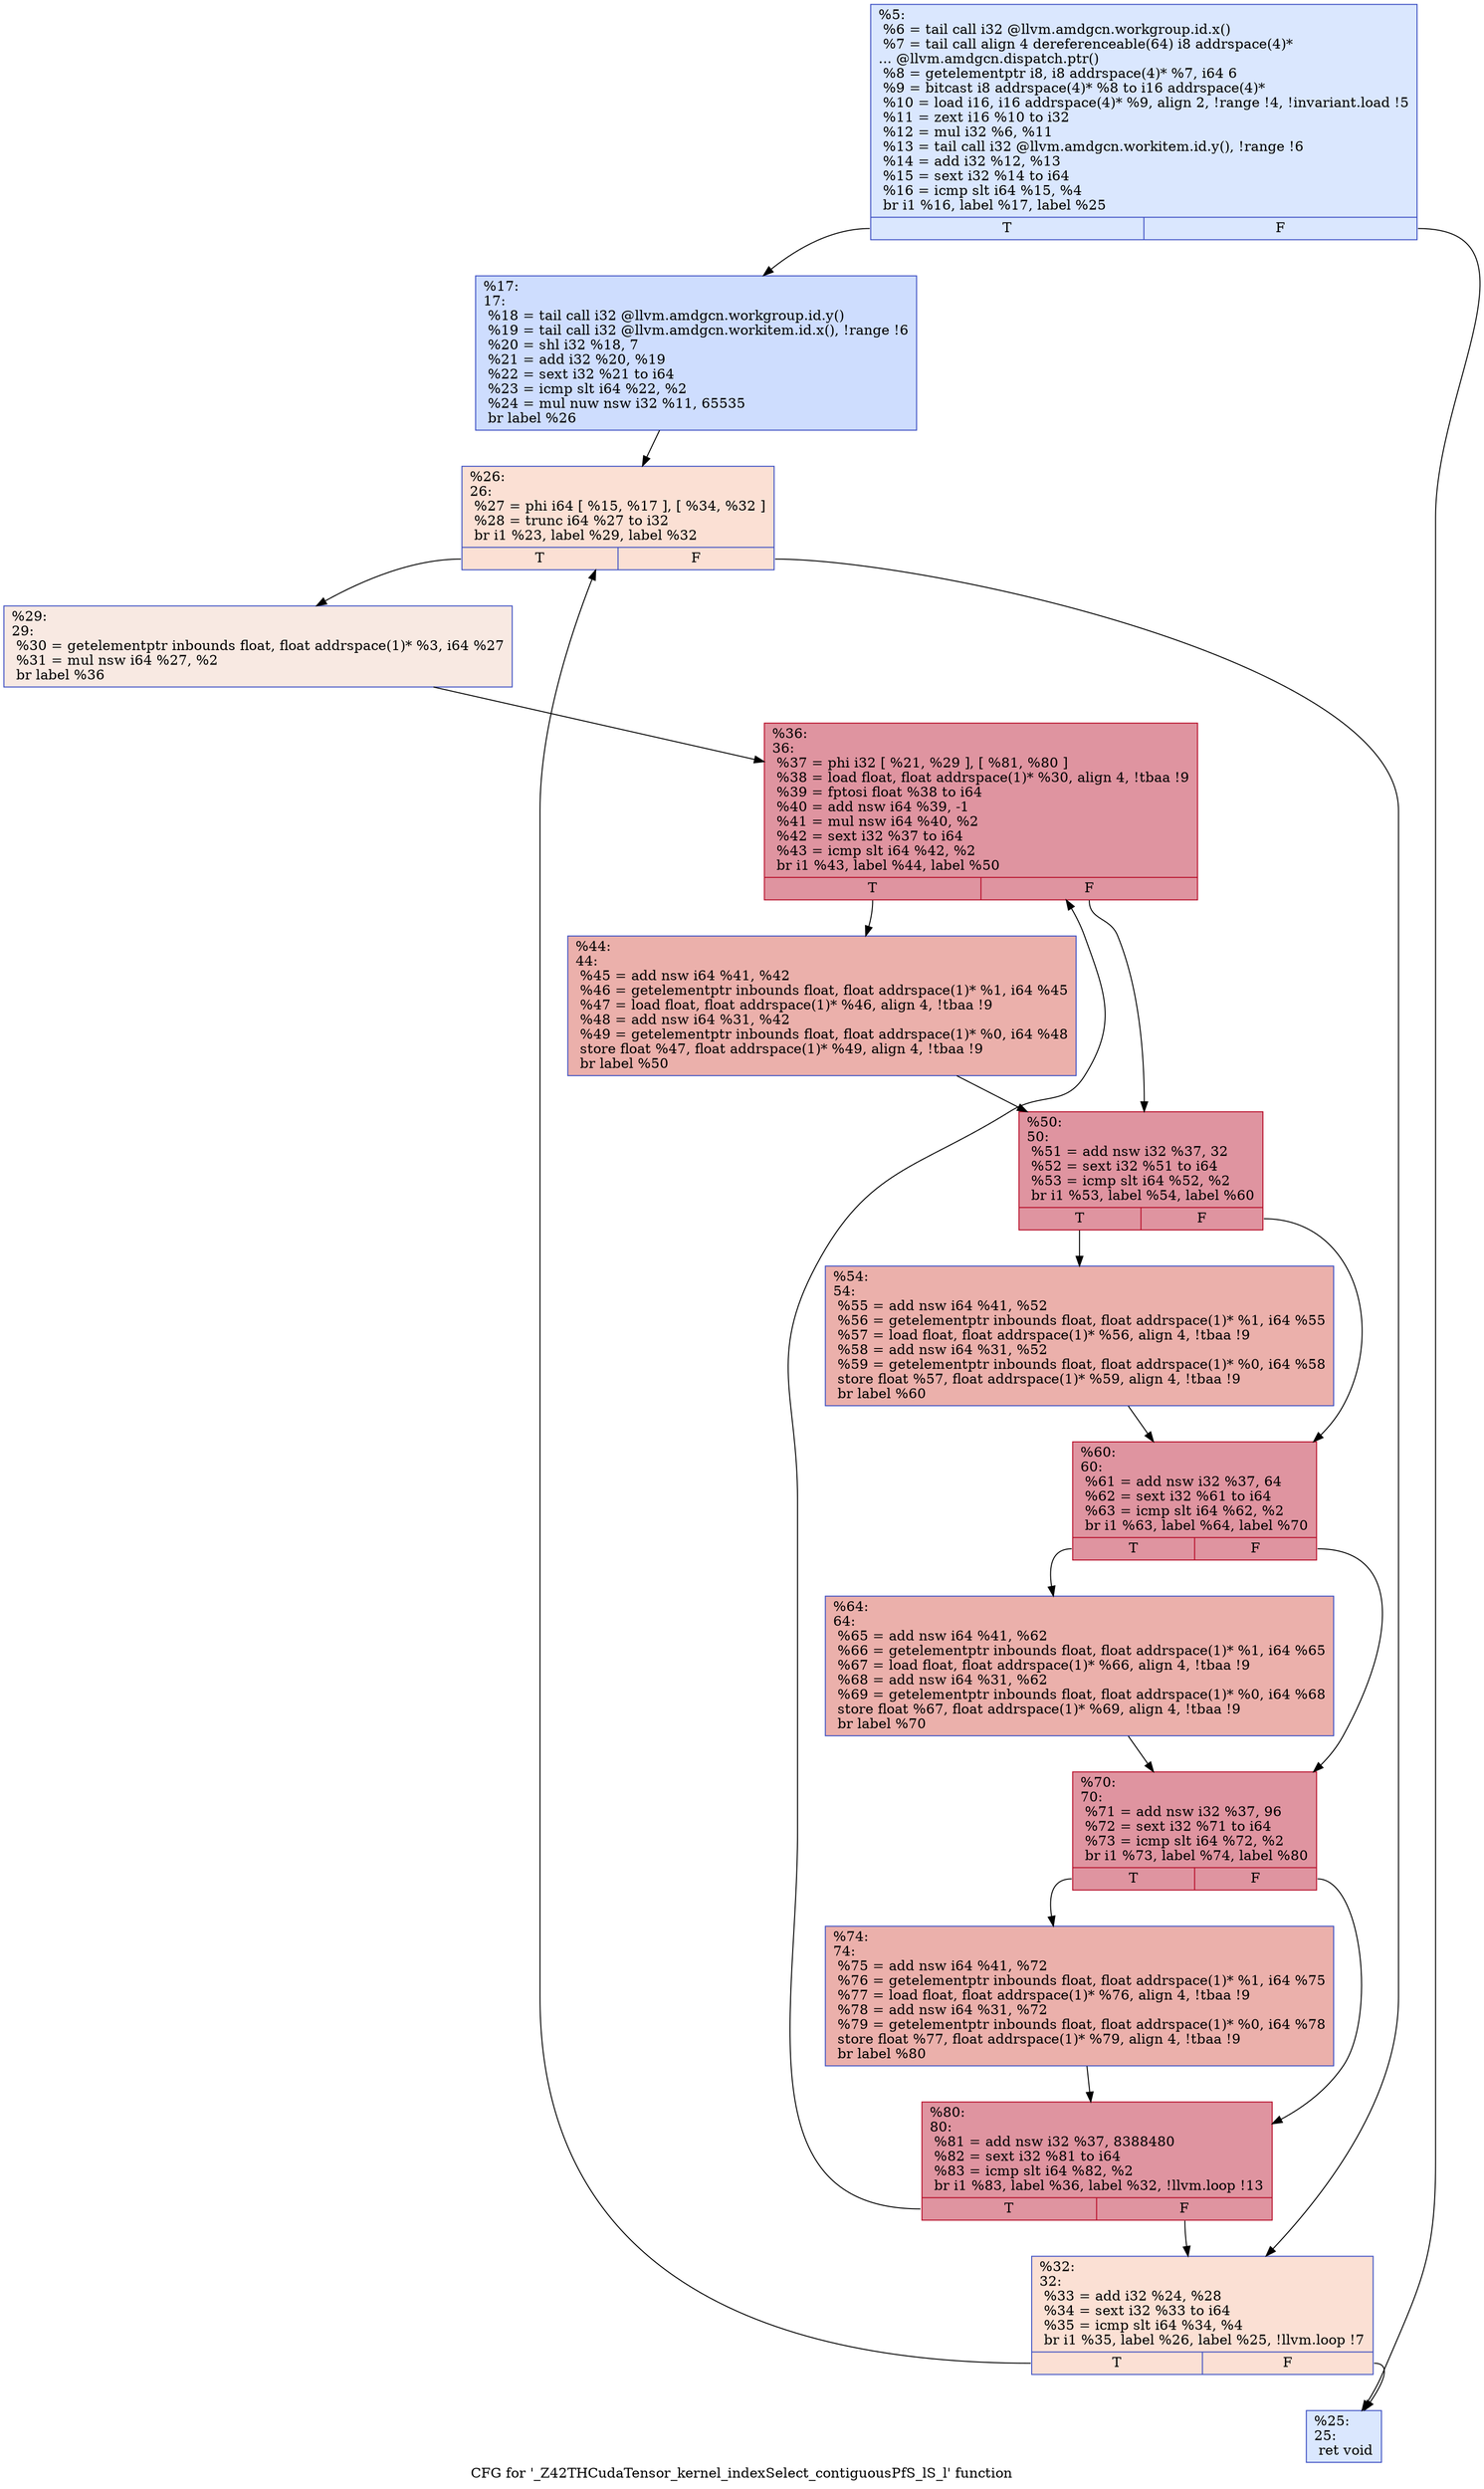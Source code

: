 digraph "CFG for '_Z42THCudaTensor_kernel_indexSelect_contiguousPfS_lS_l' function" {
	label="CFG for '_Z42THCudaTensor_kernel_indexSelect_contiguousPfS_lS_l' function";

	Node0x607cf90 [shape=record,color="#3d50c3ff", style=filled, fillcolor="#abc8fd70",label="{%5:\l  %6 = tail call i32 @llvm.amdgcn.workgroup.id.x()\l  %7 = tail call align 4 dereferenceable(64) i8 addrspace(4)*\l... @llvm.amdgcn.dispatch.ptr()\l  %8 = getelementptr i8, i8 addrspace(4)* %7, i64 6\l  %9 = bitcast i8 addrspace(4)* %8 to i16 addrspace(4)*\l  %10 = load i16, i16 addrspace(4)* %9, align 2, !range !4, !invariant.load !5\l  %11 = zext i16 %10 to i32\l  %12 = mul i32 %6, %11\l  %13 = tail call i32 @llvm.amdgcn.workitem.id.y(), !range !6\l  %14 = add i32 %12, %13\l  %15 = sext i32 %14 to i64\l  %16 = icmp slt i64 %15, %4\l  br i1 %16, label %17, label %25\l|{<s0>T|<s1>F}}"];
	Node0x607cf90:s0 -> Node0x607da90;
	Node0x607cf90:s1 -> Node0x607efb0;
	Node0x607da90 [shape=record,color="#3d50c3ff", style=filled, fillcolor="#8fb1fe70",label="{%17:\l17:                                               \l  %18 = tail call i32 @llvm.amdgcn.workgroup.id.y()\l  %19 = tail call i32 @llvm.amdgcn.workitem.id.x(), !range !6\l  %20 = shl i32 %18, 7\l  %21 = add i32 %20, %19\l  %22 = sext i32 %21 to i64\l  %23 = icmp slt i64 %22, %2\l  %24 = mul nuw nsw i32 %11, 65535\l  br label %26\l}"];
	Node0x607da90 -> Node0x607fdc0;
	Node0x607efb0 [shape=record,color="#3d50c3ff", style=filled, fillcolor="#abc8fd70",label="{%25:\l25:                                               \l  ret void\l}"];
	Node0x607fdc0 [shape=record,color="#3d50c3ff", style=filled, fillcolor="#f7b99e70",label="{%26:\l26:                                               \l  %27 = phi i64 [ %15, %17 ], [ %34, %32 ]\l  %28 = trunc i64 %27 to i32\l  br i1 %23, label %29, label %32\l|{<s0>T|<s1>F}}"];
	Node0x607fdc0:s0 -> Node0x60800b0;
	Node0x607fdc0:s1 -> Node0x607ff40;
	Node0x60800b0 [shape=record,color="#3d50c3ff", style=filled, fillcolor="#efcebd70",label="{%29:\l29:                                               \l  %30 = getelementptr inbounds float, float addrspace(1)* %3, i64 %27\l  %31 = mul nsw i64 %27, %2\l  br label %36\l}"];
	Node0x60800b0 -> Node0x6080320;
	Node0x607ff40 [shape=record,color="#3d50c3ff", style=filled, fillcolor="#f7b99e70",label="{%32:\l32:                                               \l  %33 = add i32 %24, %28\l  %34 = sext i32 %33 to i64\l  %35 = icmp slt i64 %34, %4\l  br i1 %35, label %26, label %25, !llvm.loop !7\l|{<s0>T|<s1>F}}"];
	Node0x607ff40:s0 -> Node0x607fdc0;
	Node0x607ff40:s1 -> Node0x607efb0;
	Node0x6080320 [shape=record,color="#b70d28ff", style=filled, fillcolor="#b70d2870",label="{%36:\l36:                                               \l  %37 = phi i32 [ %21, %29 ], [ %81, %80 ]\l  %38 = load float, float addrspace(1)* %30, align 4, !tbaa !9\l  %39 = fptosi float %38 to i64\l  %40 = add nsw i64 %39, -1\l  %41 = mul nsw i64 %40, %2\l  %42 = sext i32 %37 to i64\l  %43 = icmp slt i64 %42, %2\l  br i1 %43, label %44, label %50\l|{<s0>T|<s1>F}}"];
	Node0x6080320:s0 -> Node0x6080da0;
	Node0x6080320:s1 -> Node0x6080e30;
	Node0x6080da0 [shape=record,color="#3d50c3ff", style=filled, fillcolor="#d24b4070",label="{%44:\l44:                                               \l  %45 = add nsw i64 %41, %42\l  %46 = getelementptr inbounds float, float addrspace(1)* %1, i64 %45\l  %47 = load float, float addrspace(1)* %46, align 4, !tbaa !9\l  %48 = add nsw i64 %31, %42\l  %49 = getelementptr inbounds float, float addrspace(1)* %0, i64 %48\l  store float %47, float addrspace(1)* %49, align 4, !tbaa !9\l  br label %50\l}"];
	Node0x6080da0 -> Node0x6080e30;
	Node0x6080e30 [shape=record,color="#b70d28ff", style=filled, fillcolor="#b70d2870",label="{%50:\l50:                                               \l  %51 = add nsw i32 %37, 32\l  %52 = sext i32 %51 to i64\l  %53 = icmp slt i64 %52, %2\l  br i1 %53, label %54, label %60\l|{<s0>T|<s1>F}}"];
	Node0x6080e30:s0 -> Node0x6081b10;
	Node0x6080e30:s1 -> Node0x6081b60;
	Node0x6081b10 [shape=record,color="#3d50c3ff", style=filled, fillcolor="#d24b4070",label="{%54:\l54:                                               \l  %55 = add nsw i64 %41, %52\l  %56 = getelementptr inbounds float, float addrspace(1)* %1, i64 %55\l  %57 = load float, float addrspace(1)* %56, align 4, !tbaa !9\l  %58 = add nsw i64 %31, %52\l  %59 = getelementptr inbounds float, float addrspace(1)* %0, i64 %58\l  store float %57, float addrspace(1)* %59, align 4, !tbaa !9\l  br label %60\l}"];
	Node0x6081b10 -> Node0x6081b60;
	Node0x6081b60 [shape=record,color="#b70d28ff", style=filled, fillcolor="#b70d2870",label="{%60:\l60:                                               \l  %61 = add nsw i32 %37, 64\l  %62 = sext i32 %61 to i64\l  %63 = icmp slt i64 %62, %2\l  br i1 %63, label %64, label %70\l|{<s0>T|<s1>F}}"];
	Node0x6081b60:s0 -> Node0x60821f0;
	Node0x6081b60:s1 -> Node0x6082240;
	Node0x60821f0 [shape=record,color="#3d50c3ff", style=filled, fillcolor="#d24b4070",label="{%64:\l64:                                               \l  %65 = add nsw i64 %41, %62\l  %66 = getelementptr inbounds float, float addrspace(1)* %1, i64 %65\l  %67 = load float, float addrspace(1)* %66, align 4, !tbaa !9\l  %68 = add nsw i64 %31, %62\l  %69 = getelementptr inbounds float, float addrspace(1)* %0, i64 %68\l  store float %67, float addrspace(1)* %69, align 4, !tbaa !9\l  br label %70\l}"];
	Node0x60821f0 -> Node0x6082240;
	Node0x6082240 [shape=record,color="#b70d28ff", style=filled, fillcolor="#b70d2870",label="{%70:\l70:                                               \l  %71 = add nsw i32 %37, 96\l  %72 = sext i32 %71 to i64\l  %73 = icmp slt i64 %72, %2\l  br i1 %73, label %74, label %80\l|{<s0>T|<s1>F}}"];
	Node0x6082240:s0 -> Node0x6082b10;
	Node0x6082240:s1 -> Node0x60807f0;
	Node0x6082b10 [shape=record,color="#3d50c3ff", style=filled, fillcolor="#d24b4070",label="{%74:\l74:                                               \l  %75 = add nsw i64 %41, %72\l  %76 = getelementptr inbounds float, float addrspace(1)* %1, i64 %75\l  %77 = load float, float addrspace(1)* %76, align 4, !tbaa !9\l  %78 = add nsw i64 %31, %72\l  %79 = getelementptr inbounds float, float addrspace(1)* %0, i64 %78\l  store float %77, float addrspace(1)* %79, align 4, !tbaa !9\l  br label %80\l}"];
	Node0x6082b10 -> Node0x60807f0;
	Node0x60807f0 [shape=record,color="#b70d28ff", style=filled, fillcolor="#b70d2870",label="{%80:\l80:                                               \l  %81 = add nsw i32 %37, 8388480\l  %82 = sext i32 %81 to i64\l  %83 = icmp slt i64 %82, %2\l  br i1 %83, label %36, label %32, !llvm.loop !13\l|{<s0>T|<s1>F}}"];
	Node0x60807f0:s0 -> Node0x6080320;
	Node0x60807f0:s1 -> Node0x607ff40;
}
